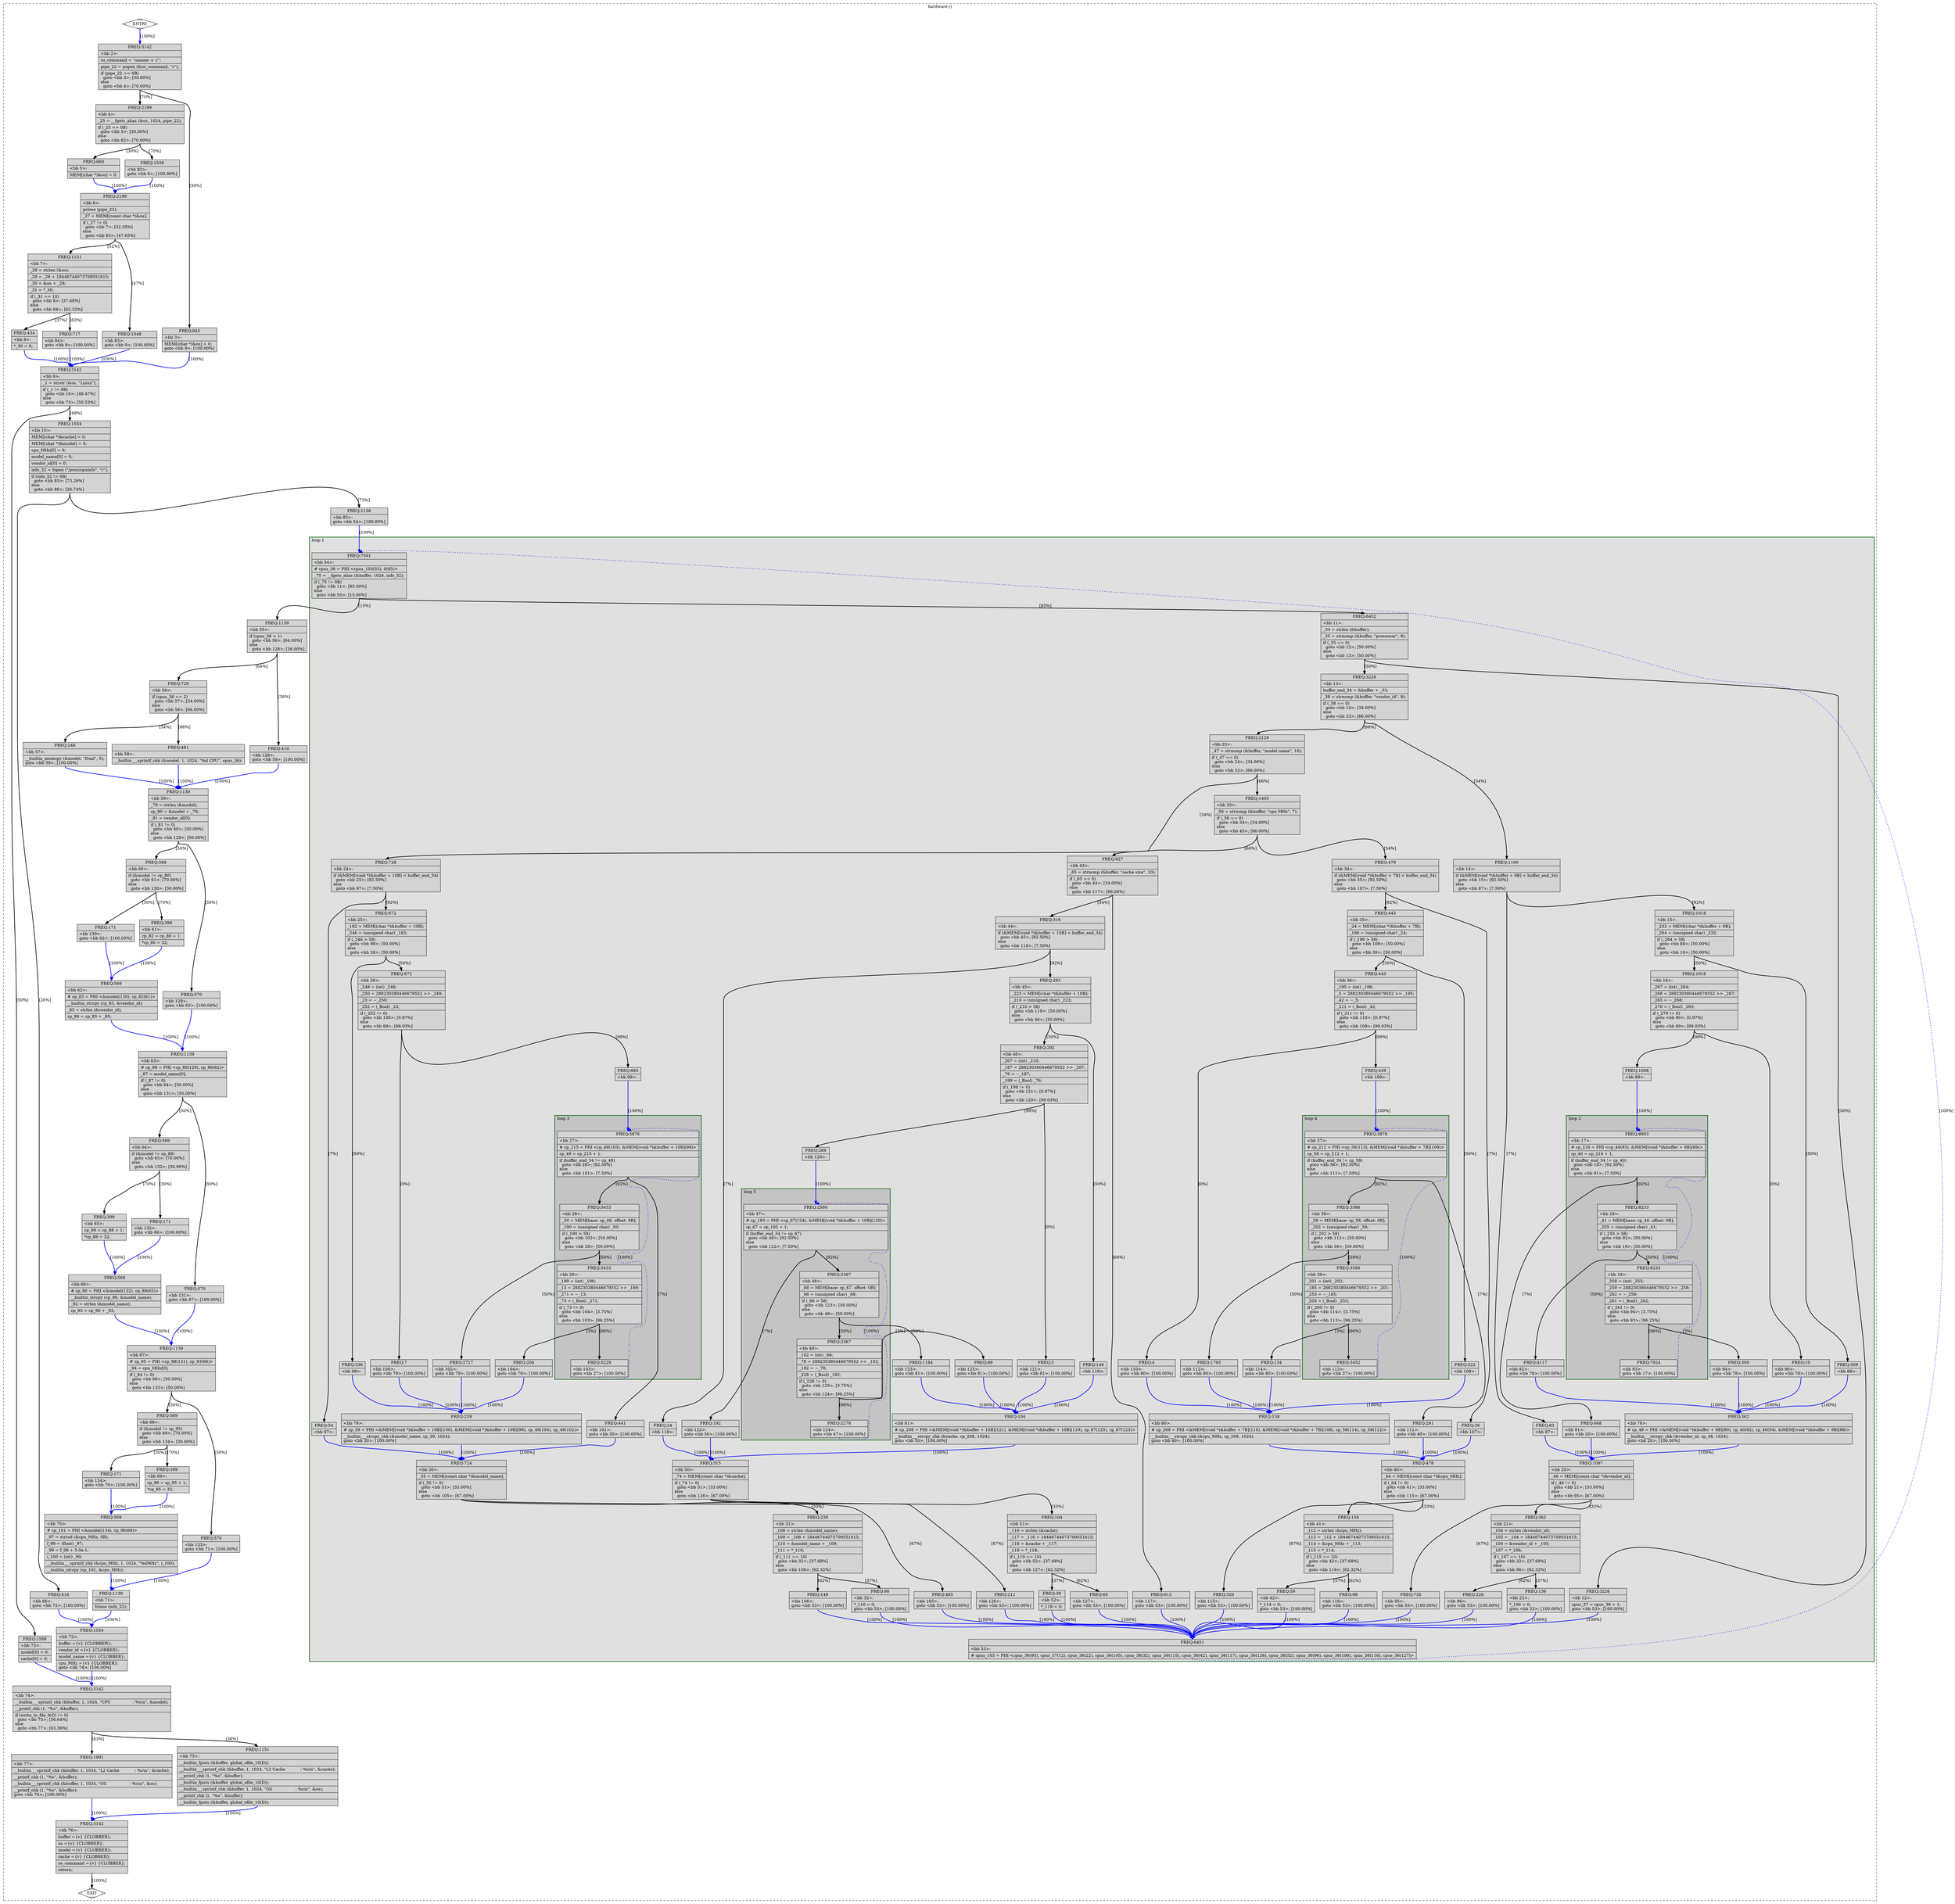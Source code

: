 digraph "hardware.c.195t.local-pure-const2" {
overlap=false;
subgraph "cluster_hardware" {
	style="dashed";
	color="black";
	label="hardware ()";
	subgraph cluster_56_1 {
	style="filled";
	color="darkgreen";
	fillcolor="grey88";
	label="loop 1";
	labeljust=l;
	penwidth=2;
	subgraph cluster_56_2 {
	style="filled";
	color="darkgreen";
	fillcolor="grey77";
	label="loop 2";
	labeljust=l;
	penwidth=2;
	fn_56_basic_block_17 [shape=record,style=filled,fillcolor=lightgrey,label="{ FREQ:8903 |\<bb\ 17\>:\l\
|#\ cp_216\ =\ PHI\ \<cp_40(93),\ &MEM[(void\ *)&buffer\ +\ 9B](89)\>\l\
|cp_40\ =\ cp_216\ +\ 1;\l\
|if\ (buffer_end_34\ !=\ cp_40)\l\
\ \ goto\ \<bb\ 18\>;\ [92.50%]\l\
else\l\
\ \ goto\ \<bb\ 91\>;\ [7.50%]\l\
}"];

	fn_56_basic_block_18 [shape=record,style=filled,fillcolor=lightgrey,label="{ FREQ:8233 |\<bb\ 18\>:\l\
|_41\ =\ MEM[base:\ cp_40,\ offset:\ 0B];\l\
|_255\ =\ (unsigned\ char)\ _41;\l\
|if\ (_255\ \>\ 58)\l\
\ \ goto\ \<bb\ 92\>;\ [50.00%]\l\
else\l\
\ \ goto\ \<bb\ 19\>;\ [50.00%]\l\
}"];

	fn_56_basic_block_19 [shape=record,style=filled,fillcolor=lightgrey,label="{ FREQ:8233 |\<bb\ 19\>:\l\
|_258\ =\ (int)\ _255;\l\
|_259\ =\ 288230380446679552\ \>\>\ _258;\l\
|_262\ =\ ~_259;\l\
|_261\ =\ (_Bool)\ _262;\l\
|if\ (_261\ !=\ 0)\l\
\ \ goto\ \<bb\ 94\>;\ [3.75%]\l\
else\l\
\ \ goto\ \<bb\ 93\>;\ [96.25%]\l\
}"];

	fn_56_basic_block_93 [shape=record,style=filled,fillcolor=lightgrey,label="{ FREQ:7924 |\<bb\ 93\>:\l\
goto\ \<bb\ 17\>;\ [100.00%]\l\
}"];

	}
	subgraph cluster_56_3 {
	style="filled";
	color="darkgreen";
	fillcolor="grey77";
	label="loop 3";
	labeljust=l;
	penwidth=2;
	fn_56_basic_block_27 [shape=record,style=filled,fillcolor=lightgrey,label="{ FREQ:5876 |\<bb\ 27\>:\l\
|#\ cp_215\ =\ PHI\ \<cp_49(103),\ &MEM[(void\ *)&buffer\ +\ 10B](99)\>\l\
|cp_49\ =\ cp_215\ +\ 1;\l\
|if\ (buffer_end_34\ !=\ cp_49)\l\
\ \ goto\ \<bb\ 28\>;\ [92.50%]\l\
else\l\
\ \ goto\ \<bb\ 101\>;\ [7.50%]\l\
}"];

	fn_56_basic_block_28 [shape=record,style=filled,fillcolor=lightgrey,label="{ FREQ:5433 |\<bb\ 28\>:\l\
|_50\ =\ MEM[base:\ cp_49,\ offset:\ 0B];\l\
|_190\ =\ (unsigned\ char)\ _50;\l\
|if\ (_190\ \>\ 58)\l\
\ \ goto\ \<bb\ 102\>;\ [50.00%]\l\
else\l\
\ \ goto\ \<bb\ 29\>;\ [50.00%]\l\
}"];

	fn_56_basic_block_29 [shape=record,style=filled,fillcolor=lightgrey,label="{ FREQ:5433 |\<bb\ 29\>:\l\
|_189\ =\ (int)\ _190;\l\
|_13\ =\ 288230380446679552\ \>\>\ _189;\l\
|_271\ =\ ~_13;\l\
|_73\ =\ (_Bool)\ _271;\l\
|if\ (_73\ !=\ 0)\l\
\ \ goto\ \<bb\ 104\>;\ [3.75%]\l\
else\l\
\ \ goto\ \<bb\ 103\>;\ [96.25%]\l\
}"];

	fn_56_basic_block_103 [shape=record,style=filled,fillcolor=lightgrey,label="{ FREQ:5229 |\<bb\ 103\>:\l\
goto\ \<bb\ 27\>;\ [100.00%]\l\
}"];

	}
	subgraph cluster_56_4 {
	style="filled";
	color="darkgreen";
	fillcolor="grey77";
	label="loop 4";
	labeljust=l;
	penwidth=2;
	fn_56_basic_block_37 [shape=record,style=filled,fillcolor=lightgrey,label="{ FREQ:3878 |\<bb\ 37\>:\l\
|#\ cp_212\ =\ PHI\ \<cp_58(113),\ &MEM[(void\ *)&buffer\ +\ 7B](109)\>\l\
|cp_58\ =\ cp_212\ +\ 1;\l\
|if\ (buffer_end_34\ !=\ cp_58)\l\
\ \ goto\ \<bb\ 38\>;\ [92.50%]\l\
else\l\
\ \ goto\ \<bb\ 111\>;\ [7.50%]\l\
}"];

	fn_56_basic_block_38 [shape=record,style=filled,fillcolor=lightgrey,label="{ FREQ:3586 |\<bb\ 38\>:\l\
|_59\ =\ MEM[base:\ cp_58,\ offset:\ 0B];\l\
|_202\ =\ (unsigned\ char)\ _59;\l\
|if\ (_202\ \>\ 58)\l\
\ \ goto\ \<bb\ 112\>;\ [50.00%]\l\
else\l\
\ \ goto\ \<bb\ 39\>;\ [50.00%]\l\
}"];

	fn_56_basic_block_39 [shape=record,style=filled,fillcolor=lightgrey,label="{ FREQ:3586 |\<bb\ 39\>:\l\
|_201\ =\ (int)\ _202;\l\
|_185\ =\ 288230380446679552\ \>\>\ _201;\l\
|_253\ =\ ~_185;\l\
|_205\ =\ (_Bool)\ _253;\l\
|if\ (_205\ !=\ 0)\l\
\ \ goto\ \<bb\ 114\>;\ [3.75%]\l\
else\l\
\ \ goto\ \<bb\ 113\>;\ [96.25%]\l\
}"];

	fn_56_basic_block_113 [shape=record,style=filled,fillcolor=lightgrey,label="{ FREQ:3452 |\<bb\ 113\>:\l\
goto\ \<bb\ 37\>;\ [100.00%]\l\
}"];

	}
	subgraph cluster_56_5 {
	style="filled";
	color="darkgreen";
	fillcolor="grey77";
	label="loop 5";
	labeljust=l;
	penwidth=2;
	fn_56_basic_block_47 [shape=record,style=filled,fillcolor=lightgrey,label="{ FREQ:2560 |\<bb\ 47\>:\l\
|#\ cp_193\ =\ PHI\ \<cp_67(124),\ &MEM[(void\ *)&buffer\ +\ 10B](120)\>\l\
|cp_67\ =\ cp_193\ +\ 1;\l\
|if\ (buffer_end_34\ !=\ cp_67)\l\
\ \ goto\ \<bb\ 48\>;\ [92.50%]\l\
else\l\
\ \ goto\ \<bb\ 122\>;\ [7.50%]\l\
}"];

	fn_56_basic_block_48 [shape=record,style=filled,fillcolor=lightgrey,label="{ FREQ:2367 |\<bb\ 48\>:\l\
|_68\ =\ MEM[base:\ cp_67,\ offset:\ 0B];\l\
|_66\ =\ (unsigned\ char)\ _68;\l\
|if\ (_66\ \>\ 58)\l\
\ \ goto\ \<bb\ 123\>;\ [50.00%]\l\
else\l\
\ \ goto\ \<bb\ 49\>;\ [50.00%]\l\
}"];

	fn_56_basic_block_49 [shape=record,style=filled,fillcolor=lightgrey,label="{ FREQ:2367 |\<bb\ 49\>:\l\
|_102\ =\ (int)\ _66;\l\
|_78\ =\ 288230380446679552\ \>\>\ _102;\l\
|_192\ =\ ~_78;\l\
|_228\ =\ (_Bool)\ _192;\l\
|if\ (_228\ !=\ 0)\l\
\ \ goto\ \<bb\ 125\>;\ [3.75%]\l\
else\l\
\ \ goto\ \<bb\ 124\>;\ [96.25%]\l\
}"];

	fn_56_basic_block_124 [shape=record,style=filled,fillcolor=lightgrey,label="{ FREQ:2278 |\<bb\ 124\>:\l\
goto\ \<bb\ 47\>;\ [100.00%]\l\
}"];

	}
	fn_56_basic_block_54 [shape=record,style=filled,fillcolor=lightgrey,label="{ FREQ:7591 |\<bb\ 54\>:\l\
|#\ cpus_36\ =\ PHI\ \<cpus_103(53),\ 0(85)\>\l\
|_75\ =\ __fgets_alias\ (&buffer,\ 1024,\ info_32);\l\
|if\ (_75\ !=\ 0B)\l\
\ \ goto\ \<bb\ 11\>;\ [85.00%]\l\
else\l\
\ \ goto\ \<bb\ 55\>;\ [15.00%]\l\
}"];

	fn_56_basic_block_11 [shape=record,style=filled,fillcolor=lightgrey,label="{ FREQ:6452 |\<bb\ 11\>:\l\
|_33\ =\ strlen\ (&buffer);\l\
|_35\ =\ strncmp\ (&buffer,\ \"processor\",\ 9);\l\
|if\ (_35\ ==\ 0)\l\
\ \ goto\ \<bb\ 12\>;\ [50.00%]\l\
else\l\
\ \ goto\ \<bb\ 13\>;\ [50.00%]\l\
}"];

	fn_56_basic_block_12 [shape=record,style=filled,fillcolor=lightgrey,label="{ FREQ:3226 |\<bb\ 12\>:\l\
|cpus_37\ =\ cpus_36\ +\ 1;\l\
goto\ \<bb\ 53\>;\ [100.00%]\l\
}"];

	fn_56_basic_block_13 [shape=record,style=filled,fillcolor=lightgrey,label="{ FREQ:3226 |\<bb\ 13\>:\l\
|buffer_end_34\ =\ &buffer\ +\ _33;\l\
|_38\ =\ strncmp\ (&buffer,\ \"vendor_id\",\ 9);\l\
|if\ (_38\ ==\ 0)\l\
\ \ goto\ \<bb\ 14\>;\ [34.00%]\l\
else\l\
\ \ goto\ \<bb\ 23\>;\ [66.00%]\l\
}"];

	fn_56_basic_block_53 [shape=record,style=filled,fillcolor=lightgrey,label="{ FREQ:6451 |\<bb\ 53\>:\l\
|#\ cpus_103\ =\ PHI\ \<cpus_36(95),\ cpus_37(12),\ cpus_36(22),\ cpus_36(105),\ cpus_36(32),\ cpus_36(115),\ cpus_36(42),\ cpus_36(117),\ cpus_36(126),\ cpus_36(52),\ cpus_36(96),\ cpus_36(106),\ cpus_36(116),\ cpus_36(127)\>\l\
}"];

	fn_56_basic_block_14 [shape=record,style=filled,fillcolor=lightgrey,label="{ FREQ:1100 |\<bb\ 14\>:\l\
|if\ (&MEM[(void\ *)&buffer\ +\ 9B]\ \<\ buffer_end_34)\l\
\ \ goto\ \<bb\ 15\>;\ [92.50%]\l\
else\l\
\ \ goto\ \<bb\ 87\>;\ [7.50%]\l\
}"];

	fn_56_basic_block_23 [shape=record,style=filled,fillcolor=lightgrey,label="{ FREQ:2129 |\<bb\ 23\>:\l\
|_47\ =\ strncmp\ (&buffer,\ \"model\ name\",\ 10);\l\
|if\ (_47\ ==\ 0)\l\
\ \ goto\ \<bb\ 24\>;\ [34.00%]\l\
else\l\
\ \ goto\ \<bb\ 33\>;\ [66.00%]\l\
}"];

	fn_56_basic_block_15 [shape=record,style=filled,fillcolor=lightgrey,label="{ FREQ:1018 |\<bb\ 15\>:\l\
|_232\ =\ MEM[(char\ *)&buffer\ +\ 9B];\l\
|_264\ =\ (unsigned\ char)\ _232;\l\
|if\ (_264\ \>\ 58)\l\
\ \ goto\ \<bb\ 88\>;\ [50.00%]\l\
else\l\
\ \ goto\ \<bb\ 16\>;\ [50.00%]\l\
}"];

	fn_56_basic_block_87 [shape=record,style=filled,fillcolor=lightgrey,label="{ FREQ:83 |\<bb\ 87\>:\l\
}"];

	fn_56_basic_block_24 [shape=record,style=filled,fillcolor=lightgrey,label="{ FREQ:726 |\<bb\ 24\>:\l\
|if\ (&MEM[(void\ *)&buffer\ +\ 10B]\ \<\ buffer_end_34)\l\
\ \ goto\ \<bb\ 25\>;\ [92.50%]\l\
else\l\
\ \ goto\ \<bb\ 97\>;\ [7.50%]\l\
}"];

	fn_56_basic_block_33 [shape=record,style=filled,fillcolor=lightgrey,label="{ FREQ:1405 |\<bb\ 33\>:\l\
|_56\ =\ strncmp\ (&buffer,\ \"cpu\ MHz\",\ 7);\l\
|if\ (_56\ ==\ 0)\l\
\ \ goto\ \<bb\ 34\>;\ [34.00%]\l\
else\l\
\ \ goto\ \<bb\ 43\>;\ [66.00%]\l\
}"];

	fn_56_basic_block_16 [shape=record,style=filled,fillcolor=lightgrey,label="{ FREQ:1018 |\<bb\ 16\>:\l\
|_267\ =\ (int)\ _264;\l\
|_268\ =\ 288230380446679552\ \>\>\ _267;\l\
|_265\ =\ ~_268;\l\
|_270\ =\ (_Bool)\ _265;\l\
|if\ (_270\ !=\ 0)\l\
\ \ goto\ \<bb\ 90\>;\ [0.97%]\l\
else\l\
\ \ goto\ \<bb\ 89\>;\ [99.03%]\l\
}"];

	fn_56_basic_block_88 [shape=record,style=filled,fillcolor=lightgrey,label="{ FREQ:509 |\<bb\ 88\>:\l\
}"];

	fn_56_basic_block_20 [shape=record,style=filled,fillcolor=lightgrey,label="{ FREQ:1097 |\<bb\ 20\>:\l\
|_46\ =\ MEM[(const\ char\ *)&vendor_id];\l\
|if\ (_46\ !=\ 0)\l\
\ \ goto\ \<bb\ 21\>;\ [33.00%]\l\
else\l\
\ \ goto\ \<bb\ 95\>;\ [67.00%]\l\
}"];

	fn_56_basic_block_25 [shape=record,style=filled,fillcolor=lightgrey,label="{ FREQ:672 |\<bb\ 25\>:\l\
|_182\ =\ MEM[(char\ *)&buffer\ +\ 10B];\l\
|_246\ =\ (unsigned\ char)\ _182;\l\
|if\ (_246\ \>\ 58)\l\
\ \ goto\ \<bb\ 98\>;\ [50.00%]\l\
else\l\
\ \ goto\ \<bb\ 26\>;\ [50.00%]\l\
}"];

	fn_56_basic_block_97 [shape=record,style=filled,fillcolor=lightgrey,label="{ FREQ:54 |\<bb\ 97\>:\l\
}"];

	fn_56_basic_block_34 [shape=record,style=filled,fillcolor=lightgrey,label="{ FREQ:479 |\<bb\ 34\>:\l\
|if\ (&MEM[(void\ *)&buffer\ +\ 7B]\ \<\ buffer_end_34)\l\
\ \ goto\ \<bb\ 35\>;\ [92.50%]\l\
else\l\
\ \ goto\ \<bb\ 107\>;\ [7.50%]\l\
}"];

	fn_56_basic_block_43 [shape=record,style=filled,fillcolor=lightgrey,label="{ FREQ:927 |\<bb\ 43\>:\l\
|_65\ =\ strncmp\ (&buffer,\ \"cache\ size\",\ 10);\l\
|if\ (_65\ ==\ 0)\l\
\ \ goto\ \<bb\ 44\>;\ [34.00%]\l\
else\l\
\ \ goto\ \<bb\ 117\>;\ [66.00%]\l\
}"];

	fn_56_basic_block_89 [shape=record,style=filled,fillcolor=lightgrey,label="{ FREQ:1008 |\<bb\ 89\>:\l\
}"];

	fn_56_basic_block_90 [shape=record,style=filled,fillcolor=lightgrey,label="{ FREQ:10 |\<bb\ 90\>:\l\
goto\ \<bb\ 78\>;\ [100.00%]\l\
}"];

	fn_56_basic_block_78 [shape=record,style=filled,fillcolor=lightgrey,label="{ FREQ:362 |\<bb\ 78\>:\l\
|#\ cp_48\ =\ PHI\ \<&MEM[(void\ *)&buffer\ +\ 9B](90),\ cp_40(92),\ cp_40(94),\ &MEM[(void\ *)&buffer\ +\ 9B](88)\>\l\
|__builtin___strcpy_chk\ (&vendor_id,\ cp_48,\ 1024);\l\
goto\ \<bb\ 20\>;\ [100.00%]\l\
}"];

	fn_56_basic_block_21 [shape=record,style=filled,fillcolor=lightgrey,label="{ FREQ:362 |\<bb\ 21\>:\l\
|_104\ =\ strlen\ (&vendor_id);\l\
|_105\ =\ _104\ +\ 18446744073709551615;\l\
|_106\ =\ &vendor_id\ +\ _105;\l\
|_107\ =\ *_106;\l\
|if\ (_107\ ==\ 10)\l\
\ \ goto\ \<bb\ 22\>;\ [37.68%]\l\
else\l\
\ \ goto\ \<bb\ 96\>;\ [62.32%]\l\
}"];

	fn_56_basic_block_95 [shape=record,style=filled,fillcolor=lightgrey,label="{ FREQ:735 |\<bb\ 95\>:\l\
goto\ \<bb\ 53\>;\ [100.00%]\l\
}"];

	fn_56_basic_block_26 [shape=record,style=filled,fillcolor=lightgrey,label="{ FREQ:672 |\<bb\ 26\>:\l\
|_249\ =\ (int)\ _246;\l\
|_250\ =\ 288230380446679552\ \>\>\ _249;\l\
|_23\ =\ ~_250;\l\
|_252\ =\ (_Bool)\ _23;\l\
|if\ (_252\ !=\ 0)\l\
\ \ goto\ \<bb\ 100\>;\ [0.97%]\l\
else\l\
\ \ goto\ \<bb\ 99\>;\ [99.03%]\l\
}"];

	fn_56_basic_block_98 [shape=record,style=filled,fillcolor=lightgrey,label="{ FREQ:336 |\<bb\ 98\>:\l\
}"];

	fn_56_basic_block_30 [shape=record,style=filled,fillcolor=lightgrey,label="{ FREQ:724 |\<bb\ 30\>:\l\
|_55\ =\ MEM[(const\ char\ *)&model_name];\l\
|if\ (_55\ !=\ 0)\l\
\ \ goto\ \<bb\ 31\>;\ [33.00%]\l\
else\l\
\ \ goto\ \<bb\ 105\>;\ [67.00%]\l\
}"];

	fn_56_basic_block_35 [shape=record,style=filled,fillcolor=lightgrey,label="{ FREQ:443 |\<bb\ 35\>:\l\
|_24\ =\ MEM[(char\ *)&buffer\ +\ 7B];\l\
|_196\ =\ (unsigned\ char)\ _24;\l\
|if\ (_196\ \>\ 58)\l\
\ \ goto\ \<bb\ 108\>;\ [50.00%]\l\
else\l\
\ \ goto\ \<bb\ 36\>;\ [50.00%]\l\
}"];

	fn_56_basic_block_107 [shape=record,style=filled,fillcolor=lightgrey,label="{ FREQ:36 |\<bb\ 107\>:\l\
}"];

	fn_56_basic_block_44 [shape=record,style=filled,fillcolor=lightgrey,label="{ FREQ:316 |\<bb\ 44\>:\l\
|if\ (&MEM[(void\ *)&buffer\ +\ 10B]\ \<\ buffer_end_34)\l\
\ \ goto\ \<bb\ 45\>;\ [92.50%]\l\
else\l\
\ \ goto\ \<bb\ 118\>;\ [7.50%]\l\
}"];

	fn_56_basic_block_117 [shape=record,style=filled,fillcolor=lightgrey,label="{ FREQ:612 |\<bb\ 117\>:\l\
goto\ \<bb\ 53\>;\ [100.00%]\l\
}"];

	fn_56_basic_block_22 [shape=record,style=filled,fillcolor=lightgrey,label="{ FREQ:136 |\<bb\ 22\>:\l\
|*_106\ =\ 0;\l\
goto\ \<bb\ 53\>;\ [100.00%]\l\
}"];

	fn_56_basic_block_96 [shape=record,style=filled,fillcolor=lightgrey,label="{ FREQ:226 |\<bb\ 96\>:\l\
goto\ \<bb\ 53\>;\ [100.00%]\l\
}"];

	fn_56_basic_block_99 [shape=record,style=filled,fillcolor=lightgrey,label="{ FREQ:665 |\<bb\ 99\>:\l\
}"];

	fn_56_basic_block_100 [shape=record,style=filled,fillcolor=lightgrey,label="{ FREQ:7 |\<bb\ 100\>:\l\
goto\ \<bb\ 79\>;\ [100.00%]\l\
}"];

	fn_56_basic_block_79 [shape=record,style=filled,fillcolor=lightgrey,label="{ FREQ:239 |\<bb\ 79\>:\l\
|#\ cp_39\ =\ PHI\ \<&MEM[(void\ *)&buffer\ +\ 10B](100),\ &MEM[(void\ *)&buffer\ +\ 10B](98),\ cp_49(104),\ cp_49(102)\>\l\
|__builtin___strcpy_chk\ (&model_name,\ cp_39,\ 1024);\l\
goto\ \<bb\ 30\>;\ [100.00%]\l\
}"];

	fn_56_basic_block_31 [shape=record,style=filled,fillcolor=lightgrey,label="{ FREQ:239 |\<bb\ 31\>:\l\
|_108\ =\ strlen\ (&model_name);\l\
|_109\ =\ _108\ +\ 18446744073709551615;\l\
|_110\ =\ &model_name\ +\ _109;\l\
|_111\ =\ *_110;\l\
|if\ (_111\ ==\ 10)\l\
\ \ goto\ \<bb\ 32\>;\ [37.68%]\l\
else\l\
\ \ goto\ \<bb\ 106\>;\ [62.32%]\l\
}"];

	fn_56_basic_block_105 [shape=record,style=filled,fillcolor=lightgrey,label="{ FREQ:485 |\<bb\ 105\>:\l\
goto\ \<bb\ 53\>;\ [100.00%]\l\
}"];

	fn_56_basic_block_36 [shape=record,style=filled,fillcolor=lightgrey,label="{ FREQ:443 |\<bb\ 36\>:\l\
|_195\ =\ (int)\ _196;\l\
|_5\ =\ 288230380446679552\ \>\>\ _195;\l\
|_42\ =\ ~_5;\l\
|_211\ =\ (_Bool)\ _42;\l\
|if\ (_211\ !=\ 0)\l\
\ \ goto\ \<bb\ 110\>;\ [0.97%]\l\
else\l\
\ \ goto\ \<bb\ 109\>;\ [99.03%]\l\
}"];

	fn_56_basic_block_108 [shape=record,style=filled,fillcolor=lightgrey,label="{ FREQ:222 |\<bb\ 108\>:\l\
}"];

	fn_56_basic_block_40 [shape=record,style=filled,fillcolor=lightgrey,label="{ FREQ:478 |\<bb\ 40\>:\l\
|_64\ =\ MEM[(const\ char\ *)&cpu_MHz];\l\
|if\ (_64\ !=\ 0)\l\
\ \ goto\ \<bb\ 41\>;\ [33.00%]\l\
else\l\
\ \ goto\ \<bb\ 115\>;\ [67.00%]\l\
}"];

	fn_56_basic_block_45 [shape=record,style=filled,fillcolor=lightgrey,label="{ FREQ:292 |\<bb\ 45\>:\l\
|_223\ =\ MEM[(char\ *)&buffer\ +\ 10B];\l\
|_210\ =\ (unsigned\ char)\ _223;\l\
|if\ (_210\ \>\ 58)\l\
\ \ goto\ \<bb\ 119\>;\ [50.00%]\l\
else\l\
\ \ goto\ \<bb\ 46\>;\ [50.00%]\l\
}"];

	fn_56_basic_block_118 [shape=record,style=filled,fillcolor=lightgrey,label="{ FREQ:24 |\<bb\ 118\>:\l\
}"];

	fn_56_basic_block_91 [shape=record,style=filled,fillcolor=lightgrey,label="{ FREQ:668 |\<bb\ 91\>:\l\
goto\ \<bb\ 20\>;\ [100.00%]\l\
}"];

	fn_56_basic_block_32 [shape=record,style=filled,fillcolor=lightgrey,label="{ FREQ:90 |\<bb\ 32\>:\l\
|*_110\ =\ 0;\l\
goto\ \<bb\ 53\>;\ [100.00%]\l\
}"];

	fn_56_basic_block_106 [shape=record,style=filled,fillcolor=lightgrey,label="{ FREQ:149 |\<bb\ 106\>:\l\
goto\ \<bb\ 53\>;\ [100.00%]\l\
}"];

	fn_56_basic_block_109 [shape=record,style=filled,fillcolor=lightgrey,label="{ FREQ:439 |\<bb\ 109\>:\l\
}"];

	fn_56_basic_block_110 [shape=record,style=filled,fillcolor=lightgrey,label="{ FREQ:4 |\<bb\ 110\>:\l\
goto\ \<bb\ 80\>;\ [100.00%]\l\
}"];

	fn_56_basic_block_80 [shape=record,style=filled,fillcolor=lightgrey,label="{ FREQ:158 |\<bb\ 80\>:\l\
|#\ cp_209\ =\ PHI\ \<&MEM[(void\ *)&buffer\ +\ 7B](110),\ &MEM[(void\ *)&buffer\ +\ 7B](108),\ cp_58(114),\ cp_58(112)\>\l\
|__builtin___strcpy_chk\ (&cpu_MHz,\ cp_209,\ 1024);\l\
goto\ \<bb\ 40\>;\ [100.00%]\l\
}"];

	fn_56_basic_block_41 [shape=record,style=filled,fillcolor=lightgrey,label="{ FREQ:158 |\<bb\ 41\>:\l\
|_112\ =\ strlen\ (&cpu_MHz);\l\
|_113\ =\ _112\ +\ 18446744073709551615;\l\
|_114\ =\ &cpu_MHz\ +\ _113;\l\
|_115\ =\ *_114;\l\
|if\ (_115\ ==\ 10)\l\
\ \ goto\ \<bb\ 42\>;\ [37.68%]\l\
else\l\
\ \ goto\ \<bb\ 116\>;\ [62.32%]\l\
}"];

	fn_56_basic_block_115 [shape=record,style=filled,fillcolor=lightgrey,label="{ FREQ:320 |\<bb\ 115\>:\l\
goto\ \<bb\ 53\>;\ [100.00%]\l\
}"];

	fn_56_basic_block_46 [shape=record,style=filled,fillcolor=lightgrey,label="{ FREQ:292 |\<bb\ 46\>:\l\
|_207\ =\ (int)\ _210;\l\
|_187\ =\ 288230380446679552\ \>\>\ _207;\l\
|_76\ =\ ~_187;\l\
|_199\ =\ (_Bool)\ _76;\l\
|if\ (_199\ !=\ 0)\l\
\ \ goto\ \<bb\ 121\>;\ [0.97%]\l\
else\l\
\ \ goto\ \<bb\ 120\>;\ [99.03%]\l\
}"];

	fn_56_basic_block_119 [shape=record,style=filled,fillcolor=lightgrey,label="{ FREQ:146 |\<bb\ 119\>:\l\
}"];

	fn_56_basic_block_50 [shape=record,style=filled,fillcolor=lightgrey,label="{ FREQ:315 |\<bb\ 50\>:\l\
|_74\ =\ MEM[(const\ char\ *)&cache];\l\
|if\ (_74\ !=\ 0)\l\
\ \ goto\ \<bb\ 51\>;\ [33.00%]\l\
else\l\
\ \ goto\ \<bb\ 126\>;\ [67.00%]\l\
}"];

	fn_56_basic_block_92 [shape=record,style=filled,fillcolor=lightgrey,label="{ FREQ:4117 |\<bb\ 92\>:\l\
goto\ \<bb\ 78\>;\ [100.00%]\l\
}"];

	fn_56_basic_block_101 [shape=record,style=filled,fillcolor=lightgrey,label="{ FREQ:441 |\<bb\ 101\>:\l\
goto\ \<bb\ 30\>;\ [100.00%]\l\
}"];

	fn_56_basic_block_42 [shape=record,style=filled,fillcolor=lightgrey,label="{ FREQ:59 |\<bb\ 42\>:\l\
|*_114\ =\ 0;\l\
goto\ \<bb\ 53\>;\ [100.00%]\l\
}"];

	fn_56_basic_block_116 [shape=record,style=filled,fillcolor=lightgrey,label="{ FREQ:98 |\<bb\ 116\>:\l\
goto\ \<bb\ 53\>;\ [100.00%]\l\
}"];

	fn_56_basic_block_120 [shape=record,style=filled,fillcolor=lightgrey,label="{ FREQ:289 |\<bb\ 120\>:\l\
}"];

	fn_56_basic_block_121 [shape=record,style=filled,fillcolor=lightgrey,label="{ FREQ:3 |\<bb\ 121\>:\l\
goto\ \<bb\ 81\>;\ [100.00%]\l\
}"];

	fn_56_basic_block_81 [shape=record,style=filled,fillcolor=lightgrey,label="{ FREQ:104 |\<bb\ 81\>:\l\
|#\ cp_208\ =\ PHI\ \<&MEM[(void\ *)&buffer\ +\ 10B](121),\ &MEM[(void\ *)&buffer\ +\ 10B](119),\ cp_67(125),\ cp_67(123)\>\l\
|__builtin___strcpy_chk\ (&cache,\ cp_208,\ 1024);\l\
goto\ \<bb\ 50\>;\ [100.00%]\l\
}"];

	fn_56_basic_block_51 [shape=record,style=filled,fillcolor=lightgrey,label="{ FREQ:104 |\<bb\ 51\>:\l\
|_116\ =\ strlen\ (&cache);\l\
|_117\ =\ _116\ +\ 18446744073709551615;\l\
|_118\ =\ &cache\ +\ _117;\l\
|_119\ =\ *_118;\l\
|if\ (_119\ ==\ 10)\l\
\ \ goto\ \<bb\ 52\>;\ [37.68%]\l\
else\l\
\ \ goto\ \<bb\ 127\>;\ [62.32%]\l\
}"];

	fn_56_basic_block_126 [shape=record,style=filled,fillcolor=lightgrey,label="{ FREQ:211 |\<bb\ 126\>:\l\
goto\ \<bb\ 53\>;\ [100.00%]\l\
}"];

	fn_56_basic_block_94 [shape=record,style=filled,fillcolor=lightgrey,label="{ FREQ:309 |\<bb\ 94\>:\l\
goto\ \<bb\ 78\>;\ [100.00%]\l\
}"];

	fn_56_basic_block_102 [shape=record,style=filled,fillcolor=lightgrey,label="{ FREQ:2717 |\<bb\ 102\>:\l\
goto\ \<bb\ 79\>;\ [100.00%]\l\
}"];

	fn_56_basic_block_111 [shape=record,style=filled,fillcolor=lightgrey,label="{ FREQ:291 |\<bb\ 111\>:\l\
goto\ \<bb\ 40\>;\ [100.00%]\l\
}"];

	fn_56_basic_block_52 [shape=record,style=filled,fillcolor=lightgrey,label="{ FREQ:39 |\<bb\ 52\>:\l\
|*_118\ =\ 0;\l\
}"];

	fn_56_basic_block_127 [shape=record,style=filled,fillcolor=lightgrey,label="{ FREQ:65 |\<bb\ 127\>:\l\
goto\ \<bb\ 53\>;\ [100.00%]\l\
}"];

	fn_56_basic_block_104 [shape=record,style=filled,fillcolor=lightgrey,label="{ FREQ:204 |\<bb\ 104\>:\l\
goto\ \<bb\ 79\>;\ [100.00%]\l\
}"];

	fn_56_basic_block_112 [shape=record,style=filled,fillcolor=lightgrey,label="{ FREQ:1793 |\<bb\ 112\>:\l\
goto\ \<bb\ 80\>;\ [100.00%]\l\
}"];

	fn_56_basic_block_122 [shape=record,style=filled,fillcolor=lightgrey,label="{ FREQ:192 |\<bb\ 122\>:\l\
goto\ \<bb\ 50\>;\ [100.00%]\l\
}"];

	fn_56_basic_block_114 [shape=record,style=filled,fillcolor=lightgrey,label="{ FREQ:134 |\<bb\ 114\>:\l\
goto\ \<bb\ 80\>;\ [100.00%]\l\
}"];

	fn_56_basic_block_123 [shape=record,style=filled,fillcolor=lightgrey,label="{ FREQ:1184 |\<bb\ 123\>:\l\
goto\ \<bb\ 81\>;\ [100.00%]\l\
}"];

	fn_56_basic_block_125 [shape=record,style=filled,fillcolor=lightgrey,label="{ FREQ:89 |\<bb\ 125\>:\l\
goto\ \<bb\ 81\>;\ [100.00%]\l\
}"];

	}
	fn_56_basic_block_0 [shape=Mdiamond,style=filled,fillcolor=white,label="ENTRY"];

	fn_56_basic_block_1 [shape=Mdiamond,style=filled,fillcolor=white,label="EXIT"];

	fn_56_basic_block_2 [shape=record,style=filled,fillcolor=lightgrey,label="{ FREQ:3142 |\<bb\ 2\>:\l\
|os_command\ =\ \"uname\ -s\ -r\";\l\
|pipe_22\ =\ popen\ (&os_command,\ \"r\");\l\
|if\ (pipe_22\ ==\ 0B)\l\
\ \ goto\ \<bb\ 3\>;\ [30.00%]\l\
else\l\
\ \ goto\ \<bb\ 4\>;\ [70.00%]\l\
}"];

	fn_56_basic_block_3 [shape=record,style=filled,fillcolor=lightgrey,label="{ FREQ:943 |\<bb\ 3\>:\l\
|MEM[(char\ *)&os]\ =\ 0;\l\
goto\ \<bb\ 9\>;\ [100.00%]\l\
}"];

	fn_56_basic_block_4 [shape=record,style=filled,fillcolor=lightgrey,label="{ FREQ:2199 |\<bb\ 4\>:\l\
|_25\ =\ __fgets_alias\ (&os,\ 1024,\ pipe_22);\l\
|if\ (_25\ ==\ 0B)\l\
\ \ goto\ \<bb\ 5\>;\ [30.00%]\l\
else\l\
\ \ goto\ \<bb\ 82\>;\ [70.00%]\l\
}"];

	fn_56_basic_block_82 [shape=record,style=filled,fillcolor=lightgrey,label="{ FREQ:1539 |\<bb\ 82\>:\l\
goto\ \<bb\ 6\>;\ [100.00%]\l\
}"];

	fn_56_basic_block_5 [shape=record,style=filled,fillcolor=lightgrey,label="{ FREQ:660 |\<bb\ 5\>:\l\
|MEM[(char\ *)&os]\ =\ 0;\l\
}"];

	fn_56_basic_block_6 [shape=record,style=filled,fillcolor=lightgrey,label="{ FREQ:2199 |\<bb\ 6\>:\l\
|pclose\ (pipe_22);\l\
|_27\ =\ MEM[(const\ char\ *)&os];\l\
|if\ (_27\ !=\ 0)\l\
\ \ goto\ \<bb\ 7\>;\ [52.35%]\l\
else\l\
\ \ goto\ \<bb\ 83\>;\ [47.65%]\l\
}"];

	fn_56_basic_block_83 [shape=record,style=filled,fillcolor=lightgrey,label="{ FREQ:1048 |\<bb\ 83\>:\l\
goto\ \<bb\ 9\>;\ [100.00%]\l\
}"];

	fn_56_basic_block_7 [shape=record,style=filled,fillcolor=lightgrey,label="{ FREQ:1151 |\<bb\ 7\>:\l\
|_28\ =\ strlen\ (&os);\l\
|_29\ =\ _28\ +\ 18446744073709551615;\l\
|_30\ =\ &os\ +\ _29;\l\
|_31\ =\ *_30;\l\
|if\ (_31\ ==\ 10)\l\
\ \ goto\ \<bb\ 8\>;\ [37.68%]\l\
else\l\
\ \ goto\ \<bb\ 84\>;\ [62.32%]\l\
}"];

	fn_56_basic_block_84 [shape=record,style=filled,fillcolor=lightgrey,label="{ FREQ:717 |\<bb\ 84\>:\l\
goto\ \<bb\ 9\>;\ [100.00%]\l\
}"];

	fn_56_basic_block_8 [shape=record,style=filled,fillcolor=lightgrey,label="{ FREQ:434 |\<bb\ 8\>:\l\
|*_30\ =\ 0;\l\
}"];

	fn_56_basic_block_9 [shape=record,style=filled,fillcolor=lightgrey,label="{ FREQ:3142 |\<bb\ 9\>:\l\
|_1\ =\ strstr\ (&os,\ \"Linux\");\l\
|if\ (_1\ !=\ 0B)\l\
\ \ goto\ \<bb\ 10\>;\ [49.47%]\l\
else\l\
\ \ goto\ \<bb\ 73\>;\ [50.53%]\l\
}"];

	fn_56_basic_block_10 [shape=record,style=filled,fillcolor=lightgrey,label="{ FREQ:1554 |\<bb\ 10\>:\l\
|MEM[(char\ *)&cache]\ =\ 0;\l\
|MEM[(char\ *)&model]\ =\ 0;\l\
|cpu_MHz[0]\ =\ 0;\l\
|model_name[0]\ =\ 0;\l\
|vendor_id[0]\ =\ 0;\l\
|info_32\ =\ fopen\ (\"/proc/cpuinfo\",\ \"r\");\l\
|if\ (info_32\ !=\ 0B)\l\
\ \ goto\ \<bb\ 85\>;\ [73.26%]\l\
else\l\
\ \ goto\ \<bb\ 86\>;\ [26.74%]\l\
}"];

	fn_56_basic_block_86 [shape=record,style=filled,fillcolor=lightgrey,label="{ FREQ:416 |\<bb\ 86\>:\l\
goto\ \<bb\ 72\>;\ [100.00%]\l\
}"];

	fn_56_basic_block_85 [shape=record,style=filled,fillcolor=lightgrey,label="{ FREQ:1138 |\<bb\ 85\>:\l\
goto\ \<bb\ 54\>;\ [100.00%]\l\
}"];

	fn_56_basic_block_55 [shape=record,style=filled,fillcolor=lightgrey,label="{ FREQ:1139 |\<bb\ 55\>:\l\
|if\ (cpus_36\ \>\ 1)\l\
\ \ goto\ \<bb\ 56\>;\ [64.00%]\l\
else\l\
\ \ goto\ \<bb\ 128\>;\ [36.00%]\l\
}"];

	fn_56_basic_block_128 [shape=record,style=filled,fillcolor=lightgrey,label="{ FREQ:410 |\<bb\ 128\>:\l\
goto\ \<bb\ 59\>;\ [100.00%]\l\
}"];

	fn_56_basic_block_56 [shape=record,style=filled,fillcolor=lightgrey,label="{ FREQ:729 |\<bb\ 56\>:\l\
|if\ (cpus_36\ ==\ 2)\l\
\ \ goto\ \<bb\ 57\>;\ [34.00%]\l\
else\l\
\ \ goto\ \<bb\ 58\>;\ [66.00%]\l\
}"];

	fn_56_basic_block_57 [shape=record,style=filled,fillcolor=lightgrey,label="{ FREQ:248 |\<bb\ 57\>:\l\
|__builtin_memcpy\ (&model,\ \"Dual\",\ 5);\l\
goto\ \<bb\ 59\>;\ [100.00%]\l\
}"];

	fn_56_basic_block_58 [shape=record,style=filled,fillcolor=lightgrey,label="{ FREQ:481 |\<bb\ 58\>:\l\
|__builtin___sprintf_chk\ (&model,\ 1,\ 1024,\ \"%d\ CPU\",\ cpus_36);\l\
}"];

	fn_56_basic_block_59 [shape=record,style=filled,fillcolor=lightgrey,label="{ FREQ:1139 |\<bb\ 59\>:\l\
|_79\ =\ strlen\ (&model);\l\
|cp_80\ =\ &model\ +\ _79;\l\
|_81\ =\ vendor_id[0];\l\
|if\ (_81\ !=\ 0)\l\
\ \ goto\ \<bb\ 60\>;\ [50.00%]\l\
else\l\
\ \ goto\ \<bb\ 129\>;\ [50.00%]\l\
}"];

	fn_56_basic_block_129 [shape=record,style=filled,fillcolor=lightgrey,label="{ FREQ:570 |\<bb\ 129\>:\l\
goto\ \<bb\ 63\>;\ [100.00%]\l\
}"];

	fn_56_basic_block_60 [shape=record,style=filled,fillcolor=lightgrey,label="{ FREQ:569 |\<bb\ 60\>:\l\
|if\ (&model\ !=\ cp_80)\l\
\ \ goto\ \<bb\ 61\>;\ [70.00%]\l\
else\l\
\ \ goto\ \<bb\ 130\>;\ [30.00%]\l\
}"];

	fn_56_basic_block_130 [shape=record,style=filled,fillcolor=lightgrey,label="{ FREQ:171 |\<bb\ 130\>:\l\
goto\ \<bb\ 62\>;\ [100.00%]\l\
}"];

	fn_56_basic_block_61 [shape=record,style=filled,fillcolor=lightgrey,label="{ FREQ:399 |\<bb\ 61\>:\l\
|cp_82\ =\ cp_80\ +\ 1;\l\
|*cp_80\ =\ 32;\l\
}"];

	fn_56_basic_block_62 [shape=record,style=filled,fillcolor=lightgrey,label="{ FREQ:569 |\<bb\ 62\>:\l\
|#\ cp_83\ =\ PHI\ \<&model(130),\ cp_82(61)\>\l\
|__builtin_strcpy\ (cp_83,\ &vendor_id);\l\
|_85\ =\ strlen\ (&vendor_id);\l\
|cp_86\ =\ cp_83\ +\ _85;\l\
}"];

	fn_56_basic_block_63 [shape=record,style=filled,fillcolor=lightgrey,label="{ FREQ:1139 |\<bb\ 63\>:\l\
|#\ cp_88\ =\ PHI\ \<cp_80(129),\ cp_86(62)\>\l\
|_87\ =\ model_name[0];\l\
|if\ (_87\ !=\ 0)\l\
\ \ goto\ \<bb\ 64\>;\ [50.00%]\l\
else\l\
\ \ goto\ \<bb\ 131\>;\ [50.00%]\l\
}"];

	fn_56_basic_block_131 [shape=record,style=filled,fillcolor=lightgrey,label="{ FREQ:570 |\<bb\ 131\>:\l\
goto\ \<bb\ 67\>;\ [100.00%]\l\
}"];

	fn_56_basic_block_64 [shape=record,style=filled,fillcolor=lightgrey,label="{ FREQ:569 |\<bb\ 64\>:\l\
|if\ (&model\ !=\ cp_88)\l\
\ \ goto\ \<bb\ 65\>;\ [70.00%]\l\
else\l\
\ \ goto\ \<bb\ 132\>;\ [30.00%]\l\
}"];

	fn_56_basic_block_132 [shape=record,style=filled,fillcolor=lightgrey,label="{ FREQ:171 |\<bb\ 132\>:\l\
goto\ \<bb\ 66\>;\ [100.00%]\l\
}"];

	fn_56_basic_block_65 [shape=record,style=filled,fillcolor=lightgrey,label="{ FREQ:399 |\<bb\ 65\>:\l\
|cp_89\ =\ cp_88\ +\ 1;\l\
|*cp_88\ =\ 32;\l\
}"];

	fn_56_basic_block_66 [shape=record,style=filled,fillcolor=lightgrey,label="{ FREQ:569 |\<bb\ 66\>:\l\
|#\ cp_90\ =\ PHI\ \<&model(132),\ cp_89(65)\>\l\
|__builtin_strcpy\ (cp_90,\ &model_name);\l\
|_92\ =\ strlen\ (&model_name);\l\
|cp_93\ =\ cp_90\ +\ _92;\l\
}"];

	fn_56_basic_block_67 [shape=record,style=filled,fillcolor=lightgrey,label="{ FREQ:1139 |\<bb\ 67\>:\l\
|#\ cp_95\ =\ PHI\ \<cp_88(131),\ cp_93(66)\>\l\
|_94\ =\ cpu_MHz[0];\l\
|if\ (_94\ !=\ 0)\l\
\ \ goto\ \<bb\ 68\>;\ [50.00%]\l\
else\l\
\ \ goto\ \<bb\ 133\>;\ [50.00%]\l\
}"];

	fn_56_basic_block_133 [shape=record,style=filled,fillcolor=lightgrey,label="{ FREQ:570 |\<bb\ 133\>:\l\
goto\ \<bb\ 71\>;\ [100.00%]\l\
}"];

	fn_56_basic_block_68 [shape=record,style=filled,fillcolor=lightgrey,label="{ FREQ:569 |\<bb\ 68\>:\l\
|if\ (&model\ !=\ cp_95)\l\
\ \ goto\ \<bb\ 69\>;\ [70.00%]\l\
else\l\
\ \ goto\ \<bb\ 134\>;\ [30.00%]\l\
}"];

	fn_56_basic_block_134 [shape=record,style=filled,fillcolor=lightgrey,label="{ FREQ:171 |\<bb\ 134\>:\l\
goto\ \<bb\ 70\>;\ [100.00%]\l\
}"];

	fn_56_basic_block_69 [shape=record,style=filled,fillcolor=lightgrey,label="{ FREQ:399 |\<bb\ 69\>:\l\
|cp_96\ =\ cp_95\ +\ 1;\l\
|*cp_95\ =\ 32;\l\
}"];

	fn_56_basic_block_70 [shape=record,style=filled,fillcolor=lightgrey,label="{ FREQ:569 |\<bb\ 70\>:\l\
|#\ cp_101\ =\ PHI\ \<&model(134),\ cp_96(69)\>\l\
|_97\ =\ strtod\ (&cpu_MHz,\ 0B);\l\
|f_98\ =\ (float)\ _97;\l\
|_99\ =\ f_98\ +\ 5.0e-1;\l\
|i_100\ =\ (int)\ _99;\l\
|__builtin___sprintf_chk\ (&cpu_MHz,\ 1,\ 1024,\ \"%dMHz\",\ i_100);\l\
|__builtin_strcpy\ (cp_101,\ &cpu_MHz);\l\
}"];

	fn_56_basic_block_71 [shape=record,style=filled,fillcolor=lightgrey,label="{ FREQ:1139 |\<bb\ 71\>:\l\
|fclose\ (info_32);\l\
}"];

	fn_56_basic_block_72 [shape=record,style=filled,fillcolor=lightgrey,label="{ FREQ:1554 |\<bb\ 72\>:\l\
|buffer\ =\{v\}\ \{CLOBBER\};\l\
|vendor_id\ =\{v\}\ \{CLOBBER\};\l\
|model_name\ =\{v\}\ \{CLOBBER\};\l\
|cpu_MHz\ =\{v\}\ \{CLOBBER\};\l\
goto\ \<bb\ 74\>;\ [100.00%]\l\
}"];

	fn_56_basic_block_73 [shape=record,style=filled,fillcolor=lightgrey,label="{ FREQ:1588 |\<bb\ 73\>:\l\
|model[0]\ =\ 0;\l\
|cache[0]\ =\ 0;\l\
}"];

	fn_56_basic_block_74 [shape=record,style=filled,fillcolor=lightgrey,label="{ FREQ:3142 |\<bb\ 74\>:\l\
|__builtin___sprintf_chk\ (&buffer,\ 1,\ 1024,\ \"CPU\ \ \ \ \ \ \ \ \ \ \ \ \ \ \ \ \ :\ %s\\n\",\ &model);\l\
|__printf_chk\ (1,\ \"%s\",\ &buffer);\l\
|if\ (write_to_file_9(D)\ !=\ 0)\l\
\ \ goto\ \<bb\ 75\>;\ [36.64%]\l\
else\l\
\ \ goto\ \<bb\ 77\>;\ [63.36%]\l\
}"];

	fn_56_basic_block_75 [shape=record,style=filled,fillcolor=lightgrey,label="{ FREQ:1151 |\<bb\ 75\>:\l\
|__builtin_fputs\ (&buffer,\ global_ofile_10(D));\l\
|__builtin___sprintf_chk\ (&buffer,\ 1,\ 1024,\ \"L2\ Cache\ \ \ \ \ \ \ \ \ \ \ \ :\ %s\\n\",\ &cache);\l\
|__printf_chk\ (1,\ \"%s\",\ &buffer);\l\
|__builtin_fputs\ (&buffer,\ global_ofile_10(D));\l\
|__builtin___sprintf_chk\ (&buffer,\ 1,\ 1024,\ \"OS\ \ \ \ \ \ \ \ \ \ \ \ \ \ \ \ \ \ :\ %s\\n\",\ &os);\l\
|__printf_chk\ (1,\ \"%s\",\ &buffer);\l\
|__builtin_fputs\ (&buffer,\ global_ofile_10(D));\l\
}"];

	fn_56_basic_block_76 [shape=record,style=filled,fillcolor=lightgrey,label="{ FREQ:3142 |\<bb\ 76\>:\l\
|buffer\ =\{v\}\ \{CLOBBER\};\l\
|os\ =\{v\}\ \{CLOBBER\};\l\
|model\ =\{v\}\ \{CLOBBER\};\l\
|cache\ =\{v\}\ \{CLOBBER\};\l\
|os_command\ =\{v\}\ \{CLOBBER\};\l\
|return;\l\
}"];

	fn_56_basic_block_77 [shape=record,style=filled,fillcolor=lightgrey,label="{ FREQ:1991 |\<bb\ 77\>:\l\
|__builtin___sprintf_chk\ (&buffer,\ 1,\ 1024,\ \"L2\ Cache\ \ \ \ \ \ \ \ \ \ \ \ :\ %s\\n\",\ &cache);\l\
|__printf_chk\ (1,\ \"%s\",\ &buffer);\l\
|__builtin___sprintf_chk\ (&buffer,\ 1,\ 1024,\ \"OS\ \ \ \ \ \ \ \ \ \ \ \ \ \ \ \ \ \ :\ %s\\n\",\ &os);\l\
|__printf_chk\ (1,\ \"%s\",\ &buffer);\l\
goto\ \<bb\ 76\>;\ [100.00%]\l\
}"];

	fn_56_basic_block_0:s -> fn_56_basic_block_2:n [style="solid,bold",color=blue,weight=100,constraint=true, label="[100%]"];
	fn_56_basic_block_2:s -> fn_56_basic_block_3:n [style="solid,bold",color=black,weight=10,constraint=true, label="[30%]"];
	fn_56_basic_block_2:s -> fn_56_basic_block_4:n [style="solid,bold",color=black,weight=10,constraint=true, label="[70%]"];
	fn_56_basic_block_3:s -> fn_56_basic_block_9:n [style="solid,bold",color=blue,weight=100,constraint=true, label="[100%]"];
	fn_56_basic_block_4:s -> fn_56_basic_block_5:n [style="solid,bold",color=black,weight=10,constraint=true, label="[30%]"];
	fn_56_basic_block_4:s -> fn_56_basic_block_82:n [style="solid,bold",color=black,weight=10,constraint=true, label="[70%]"];
	fn_56_basic_block_82:s -> fn_56_basic_block_6:n [style="solid,bold",color=blue,weight=100,constraint=true, label="[100%]"];
	fn_56_basic_block_5:s -> fn_56_basic_block_6:n [style="solid,bold",color=blue,weight=100,constraint=true, label="[100%]"];
	fn_56_basic_block_6:s -> fn_56_basic_block_7:n [style="solid,bold",color=black,weight=10,constraint=true, label="[52%]"];
	fn_56_basic_block_6:s -> fn_56_basic_block_83:n [style="solid,bold",color=black,weight=10,constraint=true, label="[47%]"];
	fn_56_basic_block_83:s -> fn_56_basic_block_9:n [style="solid,bold",color=blue,weight=100,constraint=true, label="[100%]"];
	fn_56_basic_block_7:s -> fn_56_basic_block_8:n [style="solid,bold",color=black,weight=10,constraint=true, label="[37%]"];
	fn_56_basic_block_7:s -> fn_56_basic_block_84:n [style="solid,bold",color=black,weight=10,constraint=true, label="[62%]"];
	fn_56_basic_block_84:s -> fn_56_basic_block_9:n [style="solid,bold",color=blue,weight=100,constraint=true, label="[100%]"];
	fn_56_basic_block_8:s -> fn_56_basic_block_9:n [style="solid,bold",color=blue,weight=100,constraint=true, label="[100%]"];
	fn_56_basic_block_9:s -> fn_56_basic_block_10:n [style="solid,bold",color=black,weight=10,constraint=true, label="[49%]"];
	fn_56_basic_block_9:s -> fn_56_basic_block_73:n [style="solid,bold",color=black,weight=10,constraint=true, label="[50%]"];
	fn_56_basic_block_10:s -> fn_56_basic_block_85:n [style="solid,bold",color=black,weight=10,constraint=true, label="[73%]"];
	fn_56_basic_block_10:s -> fn_56_basic_block_86:n [style="solid,bold",color=black,weight=10,constraint=true, label="[26%]"];
	fn_56_basic_block_86:s -> fn_56_basic_block_72:n [style="solid,bold",color=blue,weight=100,constraint=true, label="[100%]"];
	fn_56_basic_block_85:s -> fn_56_basic_block_54:n [style="solid,bold",color=blue,weight=100,constraint=true, label="[100%]"];
	fn_56_basic_block_11:s -> fn_56_basic_block_12:n [style="solid,bold",color=black,weight=10,constraint=true, label="[50%]"];
	fn_56_basic_block_11:s -> fn_56_basic_block_13:n [style="solid,bold",color=black,weight=10,constraint=true, label="[50%]"];
	fn_56_basic_block_12:s -> fn_56_basic_block_53:n [style="solid,bold",color=blue,weight=100,constraint=true, label="[100%]"];
	fn_56_basic_block_13:s -> fn_56_basic_block_14:n [style="solid,bold",color=black,weight=10,constraint=true, label="[34%]"];
	fn_56_basic_block_13:s -> fn_56_basic_block_23:n [style="solid,bold",color=black,weight=10,constraint=true, label="[66%]"];
	fn_56_basic_block_14:s -> fn_56_basic_block_15:n [style="solid,bold",color=black,weight=10,constraint=true, label="[92%]"];
	fn_56_basic_block_14:s -> fn_56_basic_block_87:n [style="solid,bold",color=black,weight=10,constraint=true, label="[7%]"];
	fn_56_basic_block_15:s -> fn_56_basic_block_16:n [style="solid,bold",color=black,weight=10,constraint=true, label="[50%]"];
	fn_56_basic_block_15:s -> fn_56_basic_block_88:n [style="solid,bold",color=black,weight=10,constraint=true, label="[50%]"];
	fn_56_basic_block_16:s -> fn_56_basic_block_89:n [style="solid,bold",color=black,weight=10,constraint=true, label="[99%]"];
	fn_56_basic_block_16:s -> fn_56_basic_block_90:n [style="solid,bold",color=black,weight=10,constraint=true, label="[0%]"];
	fn_56_basic_block_90:s -> fn_56_basic_block_78:n [style="solid,bold",color=blue,weight=100,constraint=true, label="[100%]"];
	fn_56_basic_block_89:s -> fn_56_basic_block_17:n [style="solid,bold",color=blue,weight=100,constraint=true, label="[100%]"];
	fn_56_basic_block_17:s -> fn_56_basic_block_18:n [style="solid,bold",color=black,weight=10,constraint=true, label="[92%]"];
	fn_56_basic_block_17:s -> fn_56_basic_block_91:n [style="solid,bold",color=black,weight=10,constraint=true, label="[7%]"];
	fn_56_basic_block_91:s -> fn_56_basic_block_20:n [style="solid,bold",color=blue,weight=100,constraint=true, label="[100%]"];
	fn_56_basic_block_18:s -> fn_56_basic_block_19:n [style="solid,bold",color=black,weight=10,constraint=true, label="[50%]"];
	fn_56_basic_block_18:s -> fn_56_basic_block_92:n [style="solid,bold",color=black,weight=10,constraint=true, label="[50%]"];
	fn_56_basic_block_92:s -> fn_56_basic_block_78:n [style="solid,bold",color=blue,weight=100,constraint=true, label="[100%]"];
	fn_56_basic_block_19:s -> fn_56_basic_block_93:n [style="solid,bold",color=black,weight=10,constraint=true, label="[96%]"];
	fn_56_basic_block_19:s -> fn_56_basic_block_94:n [style="solid,bold",color=black,weight=10,constraint=true, label="[3%]"];
	fn_56_basic_block_94:s -> fn_56_basic_block_78:n [style="solid,bold",color=blue,weight=100,constraint=true, label="[100%]"];
	fn_56_basic_block_93:s -> fn_56_basic_block_17:n [style="dotted,bold",color=blue,weight=10,constraint=false, label="[100%]"];
	fn_56_basic_block_87:s -> fn_56_basic_block_20:n [style="solid,bold",color=blue,weight=100,constraint=true, label="[100%]"];
	fn_56_basic_block_20:s -> fn_56_basic_block_21:n [style="solid,bold",color=black,weight=10,constraint=true, label="[33%]"];
	fn_56_basic_block_20:s -> fn_56_basic_block_95:n [style="solid,bold",color=black,weight=10,constraint=true, label="[67%]"];
	fn_56_basic_block_95:s -> fn_56_basic_block_53:n [style="solid,bold",color=blue,weight=100,constraint=true, label="[100%]"];
	fn_56_basic_block_21:s -> fn_56_basic_block_22:n [style="solid,bold",color=black,weight=10,constraint=true, label="[37%]"];
	fn_56_basic_block_21:s -> fn_56_basic_block_96:n [style="solid,bold",color=black,weight=10,constraint=true, label="[62%]"];
	fn_56_basic_block_96:s -> fn_56_basic_block_53:n [style="solid,bold",color=blue,weight=100,constraint=true, label="[100%]"];
	fn_56_basic_block_22:s -> fn_56_basic_block_53:n [style="solid,bold",color=blue,weight=100,constraint=true, label="[100%]"];
	fn_56_basic_block_23:s -> fn_56_basic_block_24:n [style="solid,bold",color=black,weight=10,constraint=true, label="[34%]"];
	fn_56_basic_block_23:s -> fn_56_basic_block_33:n [style="solid,bold",color=black,weight=10,constraint=true, label="[66%]"];
	fn_56_basic_block_24:s -> fn_56_basic_block_25:n [style="solid,bold",color=black,weight=10,constraint=true, label="[92%]"];
	fn_56_basic_block_24:s -> fn_56_basic_block_97:n [style="solid,bold",color=black,weight=10,constraint=true, label="[7%]"];
	fn_56_basic_block_25:s -> fn_56_basic_block_26:n [style="solid,bold",color=black,weight=10,constraint=true, label="[50%]"];
	fn_56_basic_block_25:s -> fn_56_basic_block_98:n [style="solid,bold",color=black,weight=10,constraint=true, label="[50%]"];
	fn_56_basic_block_26:s -> fn_56_basic_block_99:n [style="solid,bold",color=black,weight=10,constraint=true, label="[99%]"];
	fn_56_basic_block_26:s -> fn_56_basic_block_100:n [style="solid,bold",color=black,weight=10,constraint=true, label="[0%]"];
	fn_56_basic_block_100:s -> fn_56_basic_block_79:n [style="solid,bold",color=blue,weight=100,constraint=true, label="[100%]"];
	fn_56_basic_block_99:s -> fn_56_basic_block_27:n [style="solid,bold",color=blue,weight=100,constraint=true, label="[100%]"];
	fn_56_basic_block_27:s -> fn_56_basic_block_28:n [style="solid,bold",color=black,weight=10,constraint=true, label="[92%]"];
	fn_56_basic_block_27:s -> fn_56_basic_block_101:n [style="solid,bold",color=black,weight=10,constraint=true, label="[7%]"];
	fn_56_basic_block_101:s -> fn_56_basic_block_30:n [style="solid,bold",color=blue,weight=100,constraint=true, label="[100%]"];
	fn_56_basic_block_28:s -> fn_56_basic_block_29:n [style="solid,bold",color=black,weight=10,constraint=true, label="[50%]"];
	fn_56_basic_block_28:s -> fn_56_basic_block_102:n [style="solid,bold",color=black,weight=10,constraint=true, label="[50%]"];
	fn_56_basic_block_102:s -> fn_56_basic_block_79:n [style="solid,bold",color=blue,weight=100,constraint=true, label="[100%]"];
	fn_56_basic_block_29:s -> fn_56_basic_block_103:n [style="solid,bold",color=black,weight=10,constraint=true, label="[96%]"];
	fn_56_basic_block_29:s -> fn_56_basic_block_104:n [style="solid,bold",color=black,weight=10,constraint=true, label="[3%]"];
	fn_56_basic_block_104:s -> fn_56_basic_block_79:n [style="solid,bold",color=blue,weight=100,constraint=true, label="[100%]"];
	fn_56_basic_block_103:s -> fn_56_basic_block_27:n [style="dotted,bold",color=blue,weight=10,constraint=false, label="[100%]"];
	fn_56_basic_block_97:s -> fn_56_basic_block_30:n [style="solid,bold",color=blue,weight=100,constraint=true, label="[100%]"];
	fn_56_basic_block_30:s -> fn_56_basic_block_31:n [style="solid,bold",color=black,weight=10,constraint=true, label="[33%]"];
	fn_56_basic_block_30:s -> fn_56_basic_block_105:n [style="solid,bold",color=black,weight=10,constraint=true, label="[67%]"];
	fn_56_basic_block_105:s -> fn_56_basic_block_53:n [style="solid,bold",color=blue,weight=100,constraint=true, label="[100%]"];
	fn_56_basic_block_31:s -> fn_56_basic_block_32:n [style="solid,bold",color=black,weight=10,constraint=true, label="[37%]"];
	fn_56_basic_block_31:s -> fn_56_basic_block_106:n [style="solid,bold",color=black,weight=10,constraint=true, label="[62%]"];
	fn_56_basic_block_106:s -> fn_56_basic_block_53:n [style="solid,bold",color=blue,weight=100,constraint=true, label="[100%]"];
	fn_56_basic_block_32:s -> fn_56_basic_block_53:n [style="solid,bold",color=blue,weight=100,constraint=true, label="[100%]"];
	fn_56_basic_block_33:s -> fn_56_basic_block_34:n [style="solid,bold",color=black,weight=10,constraint=true, label="[34%]"];
	fn_56_basic_block_33:s -> fn_56_basic_block_43:n [style="solid,bold",color=black,weight=10,constraint=true, label="[66%]"];
	fn_56_basic_block_34:s -> fn_56_basic_block_35:n [style="solid,bold",color=black,weight=10,constraint=true, label="[92%]"];
	fn_56_basic_block_34:s -> fn_56_basic_block_107:n [style="solid,bold",color=black,weight=10,constraint=true, label="[7%]"];
	fn_56_basic_block_35:s -> fn_56_basic_block_36:n [style="solid,bold",color=black,weight=10,constraint=true, label="[50%]"];
	fn_56_basic_block_35:s -> fn_56_basic_block_108:n [style="solid,bold",color=black,weight=10,constraint=true, label="[50%]"];
	fn_56_basic_block_36:s -> fn_56_basic_block_109:n [style="solid,bold",color=black,weight=10,constraint=true, label="[99%]"];
	fn_56_basic_block_36:s -> fn_56_basic_block_110:n [style="solid,bold",color=black,weight=10,constraint=true, label="[0%]"];
	fn_56_basic_block_110:s -> fn_56_basic_block_80:n [style="solid,bold",color=blue,weight=100,constraint=true, label="[100%]"];
	fn_56_basic_block_109:s -> fn_56_basic_block_37:n [style="solid,bold",color=blue,weight=100,constraint=true, label="[100%]"];
	fn_56_basic_block_37:s -> fn_56_basic_block_38:n [style="solid,bold",color=black,weight=10,constraint=true, label="[92%]"];
	fn_56_basic_block_37:s -> fn_56_basic_block_111:n [style="solid,bold",color=black,weight=10,constraint=true, label="[7%]"];
	fn_56_basic_block_111:s -> fn_56_basic_block_40:n [style="solid,bold",color=blue,weight=100,constraint=true, label="[100%]"];
	fn_56_basic_block_38:s -> fn_56_basic_block_39:n [style="solid,bold",color=black,weight=10,constraint=true, label="[50%]"];
	fn_56_basic_block_38:s -> fn_56_basic_block_112:n [style="solid,bold",color=black,weight=10,constraint=true, label="[50%]"];
	fn_56_basic_block_112:s -> fn_56_basic_block_80:n [style="solid,bold",color=blue,weight=100,constraint=true, label="[100%]"];
	fn_56_basic_block_39:s -> fn_56_basic_block_113:n [style="solid,bold",color=black,weight=10,constraint=true, label="[96%]"];
	fn_56_basic_block_39:s -> fn_56_basic_block_114:n [style="solid,bold",color=black,weight=10,constraint=true, label="[3%]"];
	fn_56_basic_block_114:s -> fn_56_basic_block_80:n [style="solid,bold",color=blue,weight=100,constraint=true, label="[100%]"];
	fn_56_basic_block_113:s -> fn_56_basic_block_37:n [style="dotted,bold",color=blue,weight=10,constraint=false, label="[100%]"];
	fn_56_basic_block_107:s -> fn_56_basic_block_40:n [style="solid,bold",color=blue,weight=100,constraint=true, label="[100%]"];
	fn_56_basic_block_40:s -> fn_56_basic_block_41:n [style="solid,bold",color=black,weight=10,constraint=true, label="[33%]"];
	fn_56_basic_block_40:s -> fn_56_basic_block_115:n [style="solid,bold",color=black,weight=10,constraint=true, label="[67%]"];
	fn_56_basic_block_115:s -> fn_56_basic_block_53:n [style="solid,bold",color=blue,weight=100,constraint=true, label="[100%]"];
	fn_56_basic_block_41:s -> fn_56_basic_block_42:n [style="solid,bold",color=black,weight=10,constraint=true, label="[37%]"];
	fn_56_basic_block_41:s -> fn_56_basic_block_116:n [style="solid,bold",color=black,weight=10,constraint=true, label="[62%]"];
	fn_56_basic_block_116:s -> fn_56_basic_block_53:n [style="solid,bold",color=blue,weight=100,constraint=true, label="[100%]"];
	fn_56_basic_block_42:s -> fn_56_basic_block_53:n [style="solid,bold",color=blue,weight=100,constraint=true, label="[100%]"];
	fn_56_basic_block_43:s -> fn_56_basic_block_44:n [style="solid,bold",color=black,weight=10,constraint=true, label="[34%]"];
	fn_56_basic_block_43:s -> fn_56_basic_block_117:n [style="solid,bold",color=black,weight=10,constraint=true, label="[66%]"];
	fn_56_basic_block_117:s -> fn_56_basic_block_53:n [style="solid,bold",color=blue,weight=100,constraint=true, label="[100%]"];
	fn_56_basic_block_44:s -> fn_56_basic_block_45:n [style="solid,bold",color=black,weight=10,constraint=true, label="[92%]"];
	fn_56_basic_block_44:s -> fn_56_basic_block_118:n [style="solid,bold",color=black,weight=10,constraint=true, label="[7%]"];
	fn_56_basic_block_45:s -> fn_56_basic_block_46:n [style="solid,bold",color=black,weight=10,constraint=true, label="[50%]"];
	fn_56_basic_block_45:s -> fn_56_basic_block_119:n [style="solid,bold",color=black,weight=10,constraint=true, label="[50%]"];
	fn_56_basic_block_46:s -> fn_56_basic_block_120:n [style="solid,bold",color=black,weight=10,constraint=true, label="[99%]"];
	fn_56_basic_block_46:s -> fn_56_basic_block_121:n [style="solid,bold",color=black,weight=10,constraint=true, label="[0%]"];
	fn_56_basic_block_121:s -> fn_56_basic_block_81:n [style="solid,bold",color=blue,weight=100,constraint=true, label="[100%]"];
	fn_56_basic_block_120:s -> fn_56_basic_block_47:n [style="solid,bold",color=blue,weight=100,constraint=true, label="[100%]"];
	fn_56_basic_block_47:s -> fn_56_basic_block_48:n [style="solid,bold",color=black,weight=10,constraint=true, label="[92%]"];
	fn_56_basic_block_47:s -> fn_56_basic_block_122:n [style="solid,bold",color=black,weight=10,constraint=true, label="[7%]"];
	fn_56_basic_block_122:s -> fn_56_basic_block_50:n [style="solid,bold",color=blue,weight=100,constraint=true, label="[100%]"];
	fn_56_basic_block_48:s -> fn_56_basic_block_49:n [style="solid,bold",color=black,weight=10,constraint=true, label="[50%]"];
	fn_56_basic_block_48:s -> fn_56_basic_block_123:n [style="solid,bold",color=black,weight=10,constraint=true, label="[50%]"];
	fn_56_basic_block_123:s -> fn_56_basic_block_81:n [style="solid,bold",color=blue,weight=100,constraint=true, label="[100%]"];
	fn_56_basic_block_49:s -> fn_56_basic_block_124:n [style="solid,bold",color=black,weight=10,constraint=true, label="[96%]"];
	fn_56_basic_block_49:s -> fn_56_basic_block_125:n [style="solid,bold",color=black,weight=10,constraint=true, label="[3%]"];
	fn_56_basic_block_125:s -> fn_56_basic_block_81:n [style="solid,bold",color=blue,weight=100,constraint=true, label="[100%]"];
	fn_56_basic_block_124:s -> fn_56_basic_block_47:n [style="dotted,bold",color=blue,weight=10,constraint=false, label="[100%]"];
	fn_56_basic_block_118:s -> fn_56_basic_block_50:n [style="solid,bold",color=blue,weight=100,constraint=true, label="[100%]"];
	fn_56_basic_block_50:s -> fn_56_basic_block_51:n [style="solid,bold",color=black,weight=10,constraint=true, label="[33%]"];
	fn_56_basic_block_50:s -> fn_56_basic_block_126:n [style="solid,bold",color=black,weight=10,constraint=true, label="[67%]"];
	fn_56_basic_block_126:s -> fn_56_basic_block_53:n [style="solid,bold",color=blue,weight=100,constraint=true, label="[100%]"];
	fn_56_basic_block_51:s -> fn_56_basic_block_52:n [style="solid,bold",color=black,weight=10,constraint=true, label="[37%]"];
	fn_56_basic_block_51:s -> fn_56_basic_block_127:n [style="solid,bold",color=black,weight=10,constraint=true, label="[62%]"];
	fn_56_basic_block_127:s -> fn_56_basic_block_53:n [style="solid,bold",color=blue,weight=100,constraint=true, label="[100%]"];
	fn_56_basic_block_52:s -> fn_56_basic_block_53:n [style="solid,bold",color=blue,weight=100,constraint=true, label="[100%]"];
	fn_56_basic_block_53:s -> fn_56_basic_block_54:n [style="dotted,bold",color=blue,weight=10,constraint=false, label="[100%]"];
	fn_56_basic_block_54:s -> fn_56_basic_block_11:n [style="solid,bold",color=black,weight=10,constraint=true, label="[85%]"];
	fn_56_basic_block_54:s -> fn_56_basic_block_55:n [style="solid,bold",color=black,weight=10,constraint=true, label="[15%]"];
	fn_56_basic_block_55:s -> fn_56_basic_block_56:n [style="solid,bold",color=black,weight=10,constraint=true, label="[64%]"];
	fn_56_basic_block_55:s -> fn_56_basic_block_128:n [style="solid,bold",color=black,weight=10,constraint=true, label="[36%]"];
	fn_56_basic_block_128:s -> fn_56_basic_block_59:n [style="solid,bold",color=blue,weight=100,constraint=true, label="[100%]"];
	fn_56_basic_block_56:s -> fn_56_basic_block_57:n [style="solid,bold",color=black,weight=10,constraint=true, label="[34%]"];
	fn_56_basic_block_56:s -> fn_56_basic_block_58:n [style="solid,bold",color=black,weight=10,constraint=true, label="[66%]"];
	fn_56_basic_block_57:s -> fn_56_basic_block_59:n [style="solid,bold",color=blue,weight=100,constraint=true, label="[100%]"];
	fn_56_basic_block_58:s -> fn_56_basic_block_59:n [style="solid,bold",color=blue,weight=100,constraint=true, label="[100%]"];
	fn_56_basic_block_59:s -> fn_56_basic_block_60:n [style="solid,bold",color=black,weight=10,constraint=true, label="[50%]"];
	fn_56_basic_block_59:s -> fn_56_basic_block_129:n [style="solid,bold",color=black,weight=10,constraint=true, label="[50%]"];
	fn_56_basic_block_129:s -> fn_56_basic_block_63:n [style="solid,bold",color=blue,weight=100,constraint=true, label="[100%]"];
	fn_56_basic_block_60:s -> fn_56_basic_block_61:n [style="solid,bold",color=black,weight=10,constraint=true, label="[70%]"];
	fn_56_basic_block_60:s -> fn_56_basic_block_130:n [style="solid,bold",color=black,weight=10,constraint=true, label="[30%]"];
	fn_56_basic_block_130:s -> fn_56_basic_block_62:n [style="solid,bold",color=blue,weight=100,constraint=true, label="[100%]"];
	fn_56_basic_block_61:s -> fn_56_basic_block_62:n [style="solid,bold",color=blue,weight=100,constraint=true, label="[100%]"];
	fn_56_basic_block_62:s -> fn_56_basic_block_63:n [style="solid,bold",color=blue,weight=100,constraint=true, label="[100%]"];
	fn_56_basic_block_63:s -> fn_56_basic_block_64:n [style="solid,bold",color=black,weight=10,constraint=true, label="[50%]"];
	fn_56_basic_block_63:s -> fn_56_basic_block_131:n [style="solid,bold",color=black,weight=10,constraint=true, label="[50%]"];
	fn_56_basic_block_131:s -> fn_56_basic_block_67:n [style="solid,bold",color=blue,weight=100,constraint=true, label="[100%]"];
	fn_56_basic_block_64:s -> fn_56_basic_block_65:n [style="solid,bold",color=black,weight=10,constraint=true, label="[70%]"];
	fn_56_basic_block_64:s -> fn_56_basic_block_132:n [style="solid,bold",color=black,weight=10,constraint=true, label="[30%]"];
	fn_56_basic_block_132:s -> fn_56_basic_block_66:n [style="solid,bold",color=blue,weight=100,constraint=true, label="[100%]"];
	fn_56_basic_block_65:s -> fn_56_basic_block_66:n [style="solid,bold",color=blue,weight=100,constraint=true, label="[100%]"];
	fn_56_basic_block_66:s -> fn_56_basic_block_67:n [style="solid,bold",color=blue,weight=100,constraint=true, label="[100%]"];
	fn_56_basic_block_67:s -> fn_56_basic_block_68:n [style="solid,bold",color=black,weight=10,constraint=true, label="[50%]"];
	fn_56_basic_block_67:s -> fn_56_basic_block_133:n [style="solid,bold",color=black,weight=10,constraint=true, label="[50%]"];
	fn_56_basic_block_133:s -> fn_56_basic_block_71:n [style="solid,bold",color=blue,weight=100,constraint=true, label="[100%]"];
	fn_56_basic_block_68:s -> fn_56_basic_block_69:n [style="solid,bold",color=black,weight=10,constraint=true, label="[70%]"];
	fn_56_basic_block_68:s -> fn_56_basic_block_134:n [style="solid,bold",color=black,weight=10,constraint=true, label="[30%]"];
	fn_56_basic_block_134:s -> fn_56_basic_block_70:n [style="solid,bold",color=blue,weight=100,constraint=true, label="[100%]"];
	fn_56_basic_block_69:s -> fn_56_basic_block_70:n [style="solid,bold",color=blue,weight=100,constraint=true, label="[100%]"];
	fn_56_basic_block_70:s -> fn_56_basic_block_71:n [style="solid,bold",color=blue,weight=100,constraint=true, label="[100%]"];
	fn_56_basic_block_71:s -> fn_56_basic_block_72:n [style="solid,bold",color=blue,weight=100,constraint=true, label="[100%]"];
	fn_56_basic_block_72:s -> fn_56_basic_block_74:n [style="solid,bold",color=blue,weight=100,constraint=true, label="[100%]"];
	fn_56_basic_block_73:s -> fn_56_basic_block_74:n [style="solid,bold",color=blue,weight=100,constraint=true, label="[100%]"];
	fn_56_basic_block_74:s -> fn_56_basic_block_75:n [style="solid,bold",color=black,weight=10,constraint=true, label="[36%]"];
	fn_56_basic_block_74:s -> fn_56_basic_block_77:n [style="solid,bold",color=black,weight=10,constraint=true, label="[63%]"];
	fn_56_basic_block_75:s -> fn_56_basic_block_76:n [style="solid,bold",color=blue,weight=100,constraint=true, label="[100%]"];
	fn_56_basic_block_76:s -> fn_56_basic_block_1:n [style="solid,bold",color=black,weight=10,constraint=true, label="[100%]"];
	fn_56_basic_block_77:s -> fn_56_basic_block_76:n [style="solid,bold",color=blue,weight=100,constraint=true, label="[100%]"];
	fn_56_basic_block_88:s -> fn_56_basic_block_78:n [style="solid,bold",color=blue,weight=100,constraint=true, label="[100%]"];
	fn_56_basic_block_78:s -> fn_56_basic_block_20:n [style="solid,bold",color=blue,weight=100,constraint=true, label="[100%]"];
	fn_56_basic_block_98:s -> fn_56_basic_block_79:n [style="solid,bold",color=blue,weight=100,constraint=true, label="[100%]"];
	fn_56_basic_block_79:s -> fn_56_basic_block_30:n [style="solid,bold",color=blue,weight=100,constraint=true, label="[100%]"];
	fn_56_basic_block_108:s -> fn_56_basic_block_80:n [style="solid,bold",color=blue,weight=100,constraint=true, label="[100%]"];
	fn_56_basic_block_80:s -> fn_56_basic_block_40:n [style="solid,bold",color=blue,weight=100,constraint=true, label="[100%]"];
	fn_56_basic_block_119:s -> fn_56_basic_block_81:n [style="solid,bold",color=blue,weight=100,constraint=true, label="[100%]"];
	fn_56_basic_block_81:s -> fn_56_basic_block_50:n [style="solid,bold",color=blue,weight=100,constraint=true, label="[100%]"];
	fn_56_basic_block_0:s -> fn_56_basic_block_1:n [style="invis",constraint=true];
}
}
